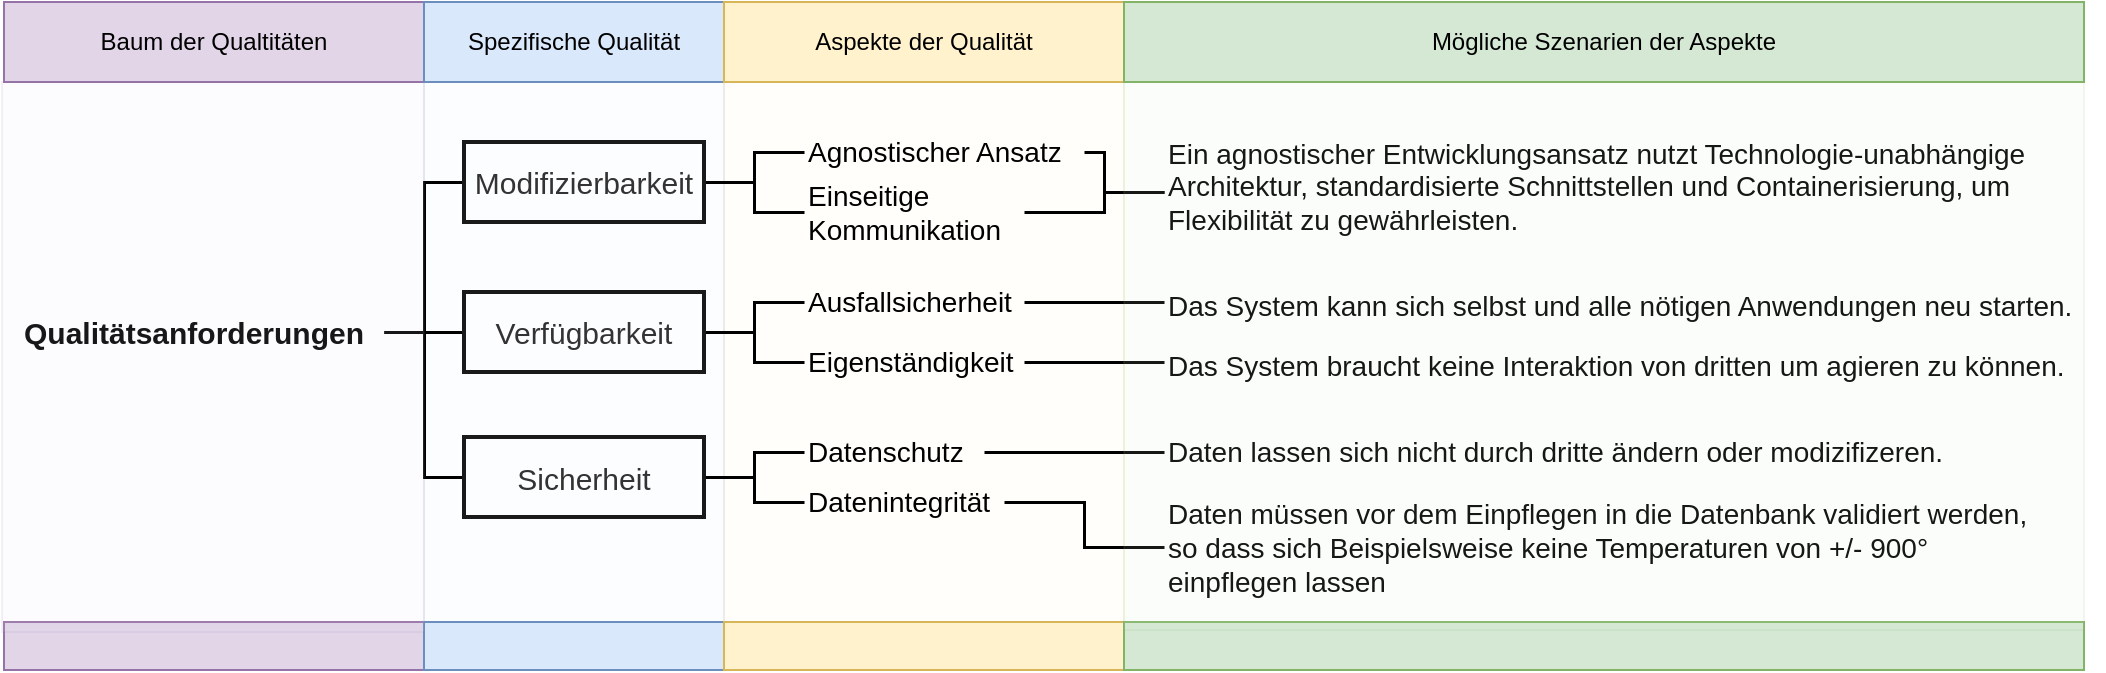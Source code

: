<mxfile version="22.0.3" type="device">
  <diagram name="Seite-1" id="OdzAjpJSY3-Nj9etNXuV">
    <mxGraphModel dx="1263" dy="855" grid="1" gridSize="10" guides="1" tooltips="1" connect="1" arrows="1" fold="1" page="1" pageScale="1" pageWidth="1169" pageHeight="827" math="0" shadow="0">
      <root>
        <mxCell id="0" />
        <mxCell id="1" parent="0" />
        <mxCell id="czBXApR1BHWLeWSzkNtE-44" value="" style="rounded=0;whiteSpace=wrap;html=1;fillColor=#fff2cc;opacity=10;strokeColor=#d6b656;" vertex="1" parent="1">
          <mxGeometry x="440" y="100" width="200" height="274" as="geometry" />
        </mxCell>
        <mxCell id="czBXApR1BHWLeWSzkNtE-43" value="" style="rounded=0;whiteSpace=wrap;html=1;fillColor=#dae8fc;opacity=10;strokeColor=#6c8ebf;" vertex="1" parent="1">
          <mxGeometry x="290" y="100" width="150" height="274" as="geometry" />
        </mxCell>
        <mxCell id="czBXApR1BHWLeWSzkNtE-15" style="edgeStyle=orthogonalEdgeStyle;rounded=0;orthogonalLoop=1;jettySize=auto;html=1;entryX=0;entryY=0.5;entryDx=0;entryDy=0;strokeWidth=1.5;endArrow=none;endFill=0;" edge="1" parent="1" source="czBXApR1BHWLeWSzkNtE-2" target="czBXApR1BHWLeWSzkNtE-4">
          <mxGeometry relative="1" as="geometry" />
        </mxCell>
        <mxCell id="czBXApR1BHWLeWSzkNtE-16" style="edgeStyle=orthogonalEdgeStyle;rounded=0;orthogonalLoop=1;jettySize=auto;html=1;entryX=0;entryY=0.5;entryDx=0;entryDy=0;strokeWidth=1.5;endArrow=none;endFill=0;" edge="1" parent="1" source="czBXApR1BHWLeWSzkNtE-2" target="czBXApR1BHWLeWSzkNtE-5">
          <mxGeometry relative="1" as="geometry" />
        </mxCell>
        <mxCell id="czBXApR1BHWLeWSzkNtE-17" style="edgeStyle=orthogonalEdgeStyle;rounded=0;orthogonalLoop=1;jettySize=auto;html=1;entryX=0;entryY=0.5;entryDx=0;entryDy=0;strokeWidth=1.5;endArrow=none;endFill=0;" edge="1" parent="1" source="czBXApR1BHWLeWSzkNtE-2" target="czBXApR1BHWLeWSzkNtE-6">
          <mxGeometry relative="1" as="geometry" />
        </mxCell>
        <mxCell id="czBXApR1BHWLeWSzkNtE-2" value="&lt;font style=&quot;&quot;&gt;&lt;font style=&quot;font-size: 15px;&quot;&gt;&lt;b&gt;Qualitätsanforderungen&lt;/b&gt;&lt;/font&gt;&lt;br&gt;&lt;/font&gt;" style="rounded=0;whiteSpace=wrap;html=1;fillColor=none;strokeColor=none;" vertex="1" parent="1">
          <mxGeometry x="80" y="200" width="190" height="50" as="geometry" />
        </mxCell>
        <mxCell id="czBXApR1BHWLeWSzkNtE-18" style="edgeStyle=orthogonalEdgeStyle;rounded=0;orthogonalLoop=1;jettySize=auto;html=1;entryX=0;entryY=0.5;entryDx=0;entryDy=0;strokeWidth=1.5;endArrow=none;endFill=0;" edge="1" parent="1" source="czBXApR1BHWLeWSzkNtE-4" target="czBXApR1BHWLeWSzkNtE-8">
          <mxGeometry relative="1" as="geometry" />
        </mxCell>
        <mxCell id="czBXApR1BHWLeWSzkNtE-19" style="edgeStyle=orthogonalEdgeStyle;rounded=0;orthogonalLoop=1;jettySize=auto;html=1;entryX=0;entryY=0.5;entryDx=0;entryDy=0;strokeWidth=1.5;endArrow=none;endFill=0;" edge="1" parent="1" source="czBXApR1BHWLeWSzkNtE-4" target="czBXApR1BHWLeWSzkNtE-9">
          <mxGeometry relative="1" as="geometry" />
        </mxCell>
        <mxCell id="czBXApR1BHWLeWSzkNtE-4" value="&lt;span style=&quot;font-size: 15px;&quot;&gt;Modifizierbarkeit&lt;/span&gt;" style="rounded=0;whiteSpace=wrap;html=1;fillColor=none;strokeColor=#1A1A1A;fontColor=#333333;strokeWidth=2;" vertex="1" parent="1">
          <mxGeometry x="310" y="130" width="120" height="40" as="geometry" />
        </mxCell>
        <mxCell id="czBXApR1BHWLeWSzkNtE-20" style="edgeStyle=orthogonalEdgeStyle;rounded=0;orthogonalLoop=1;jettySize=auto;html=1;entryX=0;entryY=0.5;entryDx=0;entryDy=0;strokeWidth=1.5;endArrow=none;endFill=0;" edge="1" parent="1" source="czBXApR1BHWLeWSzkNtE-5" target="czBXApR1BHWLeWSzkNtE-10">
          <mxGeometry relative="1" as="geometry" />
        </mxCell>
        <mxCell id="czBXApR1BHWLeWSzkNtE-21" style="edgeStyle=orthogonalEdgeStyle;rounded=0;orthogonalLoop=1;jettySize=auto;html=1;entryX=0;entryY=0.5;entryDx=0;entryDy=0;strokeWidth=1.5;endArrow=none;endFill=0;" edge="1" parent="1" source="czBXApR1BHWLeWSzkNtE-5" target="czBXApR1BHWLeWSzkNtE-11">
          <mxGeometry relative="1" as="geometry" />
        </mxCell>
        <mxCell id="czBXApR1BHWLeWSzkNtE-5" value="&lt;span style=&quot;font-size: 15px;&quot;&gt;Verfügbarkeit&lt;/span&gt;" style="rounded=0;whiteSpace=wrap;html=1;fillColor=none;strokeColor=#1A1A1A;fontColor=#333333;strokeWidth=2;" vertex="1" parent="1">
          <mxGeometry x="310" y="205" width="120" height="40" as="geometry" />
        </mxCell>
        <mxCell id="czBXApR1BHWLeWSzkNtE-22" style="edgeStyle=orthogonalEdgeStyle;rounded=0;orthogonalLoop=1;jettySize=auto;html=1;entryX=0;entryY=0.5;entryDx=0;entryDy=0;strokeWidth=1.5;endArrow=none;endFill=0;" edge="1" parent="1" source="czBXApR1BHWLeWSzkNtE-6" target="czBXApR1BHWLeWSzkNtE-13">
          <mxGeometry relative="1" as="geometry" />
        </mxCell>
        <mxCell id="czBXApR1BHWLeWSzkNtE-23" style="edgeStyle=orthogonalEdgeStyle;rounded=0;orthogonalLoop=1;jettySize=auto;html=1;entryX=0;entryY=0.5;entryDx=0;entryDy=0;strokeWidth=1.5;endArrow=none;endFill=0;" edge="1" parent="1" source="czBXApR1BHWLeWSzkNtE-6" target="czBXApR1BHWLeWSzkNtE-14">
          <mxGeometry relative="1" as="geometry" />
        </mxCell>
        <mxCell id="czBXApR1BHWLeWSzkNtE-6" value="&lt;span style=&quot;font-size: 15px;&quot;&gt;Sicherheit&lt;/span&gt;" style="rounded=0;whiteSpace=wrap;html=1;fillColor=none;strokeColor=#1A1A1A;fontColor=#333333;strokeWidth=2;" vertex="1" parent="1">
          <mxGeometry x="310" y="277.5" width="120" height="40" as="geometry" />
        </mxCell>
        <mxCell id="czBXApR1BHWLeWSzkNtE-35" style="edgeStyle=orthogonalEdgeStyle;rounded=0;orthogonalLoop=1;jettySize=auto;html=1;entryX=0;entryY=0.5;entryDx=0;entryDy=0;strokeWidth=1.5;endArrow=none;endFill=0;" edge="1" parent="1" source="czBXApR1BHWLeWSzkNtE-8" target="czBXApR1BHWLeWSzkNtE-26">
          <mxGeometry relative="1" as="geometry">
            <Array as="points">
              <mxPoint x="630" y="135" />
              <mxPoint x="630" y="155" />
            </Array>
          </mxGeometry>
        </mxCell>
        <mxCell id="czBXApR1BHWLeWSzkNtE-8" value="Agnostischer Ansatz" style="text;html=1;strokeColor=none;fillColor=none;align=left;verticalAlign=middle;whiteSpace=wrap;rounded=0;strokeWidth=1;fontSize=14;" vertex="1" parent="1">
          <mxGeometry x="480" y="120" width="140" height="30" as="geometry" />
        </mxCell>
        <mxCell id="czBXApR1BHWLeWSzkNtE-37" style="edgeStyle=orthogonalEdgeStyle;rounded=0;orthogonalLoop=1;jettySize=auto;html=1;entryX=0;entryY=0.5;entryDx=0;entryDy=0;strokeWidth=1.5;endArrow=none;endFill=0;" edge="1" parent="1" source="czBXApR1BHWLeWSzkNtE-9" target="czBXApR1BHWLeWSzkNtE-26">
          <mxGeometry relative="1" as="geometry">
            <Array as="points">
              <mxPoint x="630" y="165" />
              <mxPoint x="630" y="155" />
            </Array>
          </mxGeometry>
        </mxCell>
        <mxCell id="czBXApR1BHWLeWSzkNtE-9" value="Einseitige &lt;br&gt;Kommunikation" style="text;html=1;strokeColor=none;fillColor=none;align=left;verticalAlign=middle;whiteSpace=wrap;rounded=0;strokeWidth=1;fontSize=14;" vertex="1" parent="1">
          <mxGeometry x="480" y="150" width="110" height="30" as="geometry" />
        </mxCell>
        <mxCell id="czBXApR1BHWLeWSzkNtE-32" style="edgeStyle=orthogonalEdgeStyle;rounded=0;orthogonalLoop=1;jettySize=auto;html=1;entryX=0;entryY=0.5;entryDx=0;entryDy=0;strokeWidth=1.5;endArrow=none;endFill=0;" edge="1" parent="1" source="czBXApR1BHWLeWSzkNtE-10" target="czBXApR1BHWLeWSzkNtE-29">
          <mxGeometry relative="1" as="geometry" />
        </mxCell>
        <mxCell id="czBXApR1BHWLeWSzkNtE-10" value="Ausfallsicherheit" style="text;html=1;strokeColor=none;fillColor=none;align=left;verticalAlign=middle;whiteSpace=wrap;rounded=0;strokeWidth=1;fontSize=14;" vertex="1" parent="1">
          <mxGeometry x="480" y="195" width="110" height="30" as="geometry" />
        </mxCell>
        <mxCell id="czBXApR1BHWLeWSzkNtE-31" style="edgeStyle=orthogonalEdgeStyle;rounded=0;orthogonalLoop=1;jettySize=auto;html=1;entryX=0;entryY=0.5;entryDx=0;entryDy=0;strokeWidth=1.5;endArrow=none;endFill=0;" edge="1" parent="1" source="czBXApR1BHWLeWSzkNtE-11" target="czBXApR1BHWLeWSzkNtE-30">
          <mxGeometry relative="1" as="geometry" />
        </mxCell>
        <mxCell id="czBXApR1BHWLeWSzkNtE-11" value="Eigenständigkeit" style="text;html=1;strokeColor=none;fillColor=none;align=left;verticalAlign=middle;whiteSpace=wrap;rounded=0;strokeWidth=1;fontSize=14;" vertex="1" parent="1">
          <mxGeometry x="480" y="225" width="110" height="30" as="geometry" />
        </mxCell>
        <mxCell id="czBXApR1BHWLeWSzkNtE-33" style="edgeStyle=orthogonalEdgeStyle;rounded=0;orthogonalLoop=1;jettySize=auto;html=1;entryX=0;entryY=0.5;entryDx=0;entryDy=0;strokeWidth=1.5;endArrow=none;endFill=0;" edge="1" parent="1" source="czBXApR1BHWLeWSzkNtE-13" target="czBXApR1BHWLeWSzkNtE-25">
          <mxGeometry relative="1" as="geometry" />
        </mxCell>
        <mxCell id="czBXApR1BHWLeWSzkNtE-13" value="Datenschutz" style="text;html=1;strokeColor=none;fillColor=none;align=left;verticalAlign=middle;whiteSpace=wrap;rounded=0;strokeWidth=1;fontSize=14;" vertex="1" parent="1">
          <mxGeometry x="480" y="270" width="90" height="30" as="geometry" />
        </mxCell>
        <mxCell id="czBXApR1BHWLeWSzkNtE-34" style="edgeStyle=orthogonalEdgeStyle;rounded=0;orthogonalLoop=1;jettySize=auto;html=1;entryX=0;entryY=0.5;entryDx=0;entryDy=0;strokeWidth=1.5;endArrow=none;endFill=0;" edge="1" parent="1" source="czBXApR1BHWLeWSzkNtE-14" target="czBXApR1BHWLeWSzkNtE-24">
          <mxGeometry relative="1" as="geometry">
            <Array as="points">
              <mxPoint x="620" y="310" />
              <mxPoint x="620" y="333" />
            </Array>
          </mxGeometry>
        </mxCell>
        <mxCell id="czBXApR1BHWLeWSzkNtE-14" value="Datenintegrität" style="text;html=1;strokeColor=none;fillColor=none;align=left;verticalAlign=middle;whiteSpace=wrap;rounded=0;strokeWidth=1;fontSize=14;" vertex="1" parent="1">
          <mxGeometry x="480" y="295" width="100" height="30" as="geometry" />
        </mxCell>
        <mxCell id="czBXApR1BHWLeWSzkNtE-24" value="Daten müssen vor dem Einpflegen in die Datenbank validiert werden,&lt;br&gt;so dass sich Beispielsweise keine Temperaturen von +/- 900° einpflegen lassen" style="text;html=1;strokeColor=none;fillColor=none;align=left;verticalAlign=middle;whiteSpace=wrap;rounded=0;strokeWidth=1;fontSize=14;" vertex="1" parent="1">
          <mxGeometry x="660" y="317.5" width="440" height="30" as="geometry" />
        </mxCell>
        <mxCell id="czBXApR1BHWLeWSzkNtE-25" value="Daten lassen sich nicht durch dritte ändern oder modizifizeren." style="text;html=1;strokeColor=none;fillColor=none;align=left;verticalAlign=middle;whiteSpace=wrap;rounded=0;strokeWidth=1;fontSize=14;" vertex="1" parent="1">
          <mxGeometry x="660" y="270" width="440" height="30" as="geometry" />
        </mxCell>
        <mxCell id="czBXApR1BHWLeWSzkNtE-26" value="&lt;br class=&quot;Apple-interchange-newline&quot;&gt;Ein agnostischer Entwicklungsansatz nutzt Technologie-unabhängige Architektur, standardisierte Schnittstellen und Containerisierung, um Flexibilität zu gewährleisten." style="text;html=1;strokeColor=none;fillColor=none;align=left;verticalAlign=bottom;whiteSpace=wrap;rounded=0;strokeWidth=1;fontSize=14;" vertex="1" parent="1">
          <mxGeometry x="660" y="130" width="440" height="50" as="geometry" />
        </mxCell>
        <mxCell id="czBXApR1BHWLeWSzkNtE-29" value="Das System kann sich selbst und alle nötigen Anwendungen neu starten." style="text;html=1;strokeColor=none;fillColor=none;align=left;verticalAlign=bottom;whiteSpace=wrap;rounded=0;strokeWidth=1;fontSize=14;" vertex="1" parent="1">
          <mxGeometry x="660" y="197.5" width="470" height="25" as="geometry" />
        </mxCell>
        <mxCell id="czBXApR1BHWLeWSzkNtE-30" value="Das System braucht keine Interaktion von dritten um agieren zu können." style="text;html=1;strokeColor=none;fillColor=none;align=left;verticalAlign=bottom;whiteSpace=wrap;rounded=0;strokeWidth=1;fontSize=14;" vertex="1" parent="1">
          <mxGeometry x="660" y="227.5" width="470" height="25" as="geometry" />
        </mxCell>
        <mxCell id="czBXApR1BHWLeWSzkNtE-38" value="" style="rounded=0;whiteSpace=wrap;html=1;fillColor=#e1d5e7;strokeColor=#9673a6;" vertex="1" parent="1">
          <mxGeometry x="80" y="370" width="210" height="24" as="geometry" />
        </mxCell>
        <mxCell id="czBXApR1BHWLeWSzkNtE-39" value="" style="rounded=0;whiteSpace=wrap;html=1;fillColor=#dae8fc;strokeColor=#6c8ebf;" vertex="1" parent="1">
          <mxGeometry x="290" y="370" width="150" height="24" as="geometry" />
        </mxCell>
        <mxCell id="czBXApR1BHWLeWSzkNtE-40" value="" style="rounded=0;whiteSpace=wrap;html=1;fillColor=#fff2cc;strokeColor=#d6b656;" vertex="1" parent="1">
          <mxGeometry x="440" y="370" width="200" height="24" as="geometry" />
        </mxCell>
        <mxCell id="czBXApR1BHWLeWSzkNtE-41" value="" style="rounded=0;whiteSpace=wrap;html=1;fillColor=#d5e8d4;strokeColor=#82b366;" vertex="1" parent="1">
          <mxGeometry x="640" y="370" width="480" height="24" as="geometry" />
        </mxCell>
        <mxCell id="czBXApR1BHWLeWSzkNtE-45" value="" style="rounded=0;whiteSpace=wrap;html=1;fillColor=#e1d5e7;opacity=10;strokeColor=#9673a6;" vertex="1" parent="1">
          <mxGeometry x="79" y="100" width="211" height="275" as="geometry" />
        </mxCell>
        <mxCell id="czBXApR1BHWLeWSzkNtE-46" value="" style="rounded=0;whiteSpace=wrap;html=1;fillColor=#d5e8d4;opacity=10;strokeColor=#82b366;" vertex="1" parent="1">
          <mxGeometry x="640" y="100" width="480" height="274" as="geometry" />
        </mxCell>
        <mxCell id="czBXApR1BHWLeWSzkNtE-47" value="Baum der Qualtitäten" style="rounded=0;whiteSpace=wrap;html=1;fillColor=#e1d5e7;strokeColor=#9673a6;" vertex="1" parent="1">
          <mxGeometry x="80" y="60" width="210" height="40" as="geometry" />
        </mxCell>
        <mxCell id="czBXApR1BHWLeWSzkNtE-48" value="Spezifische Qualität" style="rounded=0;whiteSpace=wrap;html=1;fillColor=#dae8fc;strokeColor=#6c8ebf;" vertex="1" parent="1">
          <mxGeometry x="290" y="60" width="150" height="40" as="geometry" />
        </mxCell>
        <mxCell id="czBXApR1BHWLeWSzkNtE-49" value="Aspekte der Qualität" style="rounded=0;whiteSpace=wrap;html=1;fillColor=#fff2cc;strokeColor=#d6b656;" vertex="1" parent="1">
          <mxGeometry x="440" y="60" width="200" height="40" as="geometry" />
        </mxCell>
        <mxCell id="czBXApR1BHWLeWSzkNtE-50" value="Mögliche Szenarien der Aspekte" style="rounded=0;whiteSpace=wrap;html=1;fillColor=#d5e8d4;strokeColor=#82b366;" vertex="1" parent="1">
          <mxGeometry x="640" y="60" width="480" height="40" as="geometry" />
        </mxCell>
      </root>
    </mxGraphModel>
  </diagram>
</mxfile>
